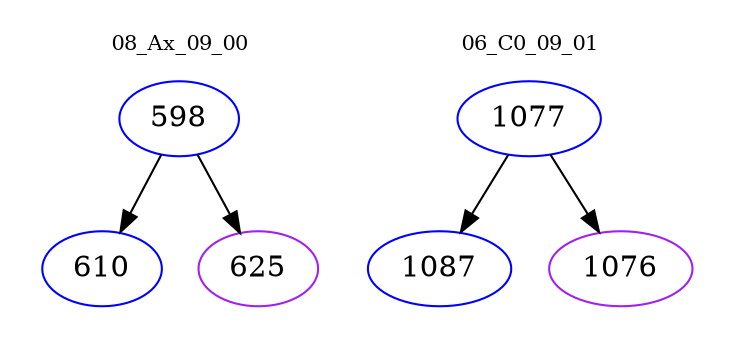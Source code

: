 digraph{
subgraph cluster_0 {
color = white
label = "08_Ax_09_00";
fontsize=10;
T0_598 [label="598", color="blue"]
T0_598 -> T0_610 [color="black"]
T0_610 [label="610", color="blue"]
T0_598 -> T0_625 [color="black"]
T0_625 [label="625", color="purple"]
}
subgraph cluster_1 {
color = white
label = "06_C0_09_01";
fontsize=10;
T1_1077 [label="1077", color="blue"]
T1_1077 -> T1_1087 [color="black"]
T1_1087 [label="1087", color="blue"]
T1_1077 -> T1_1076 [color="black"]
T1_1076 [label="1076", color="purple"]
}
}
